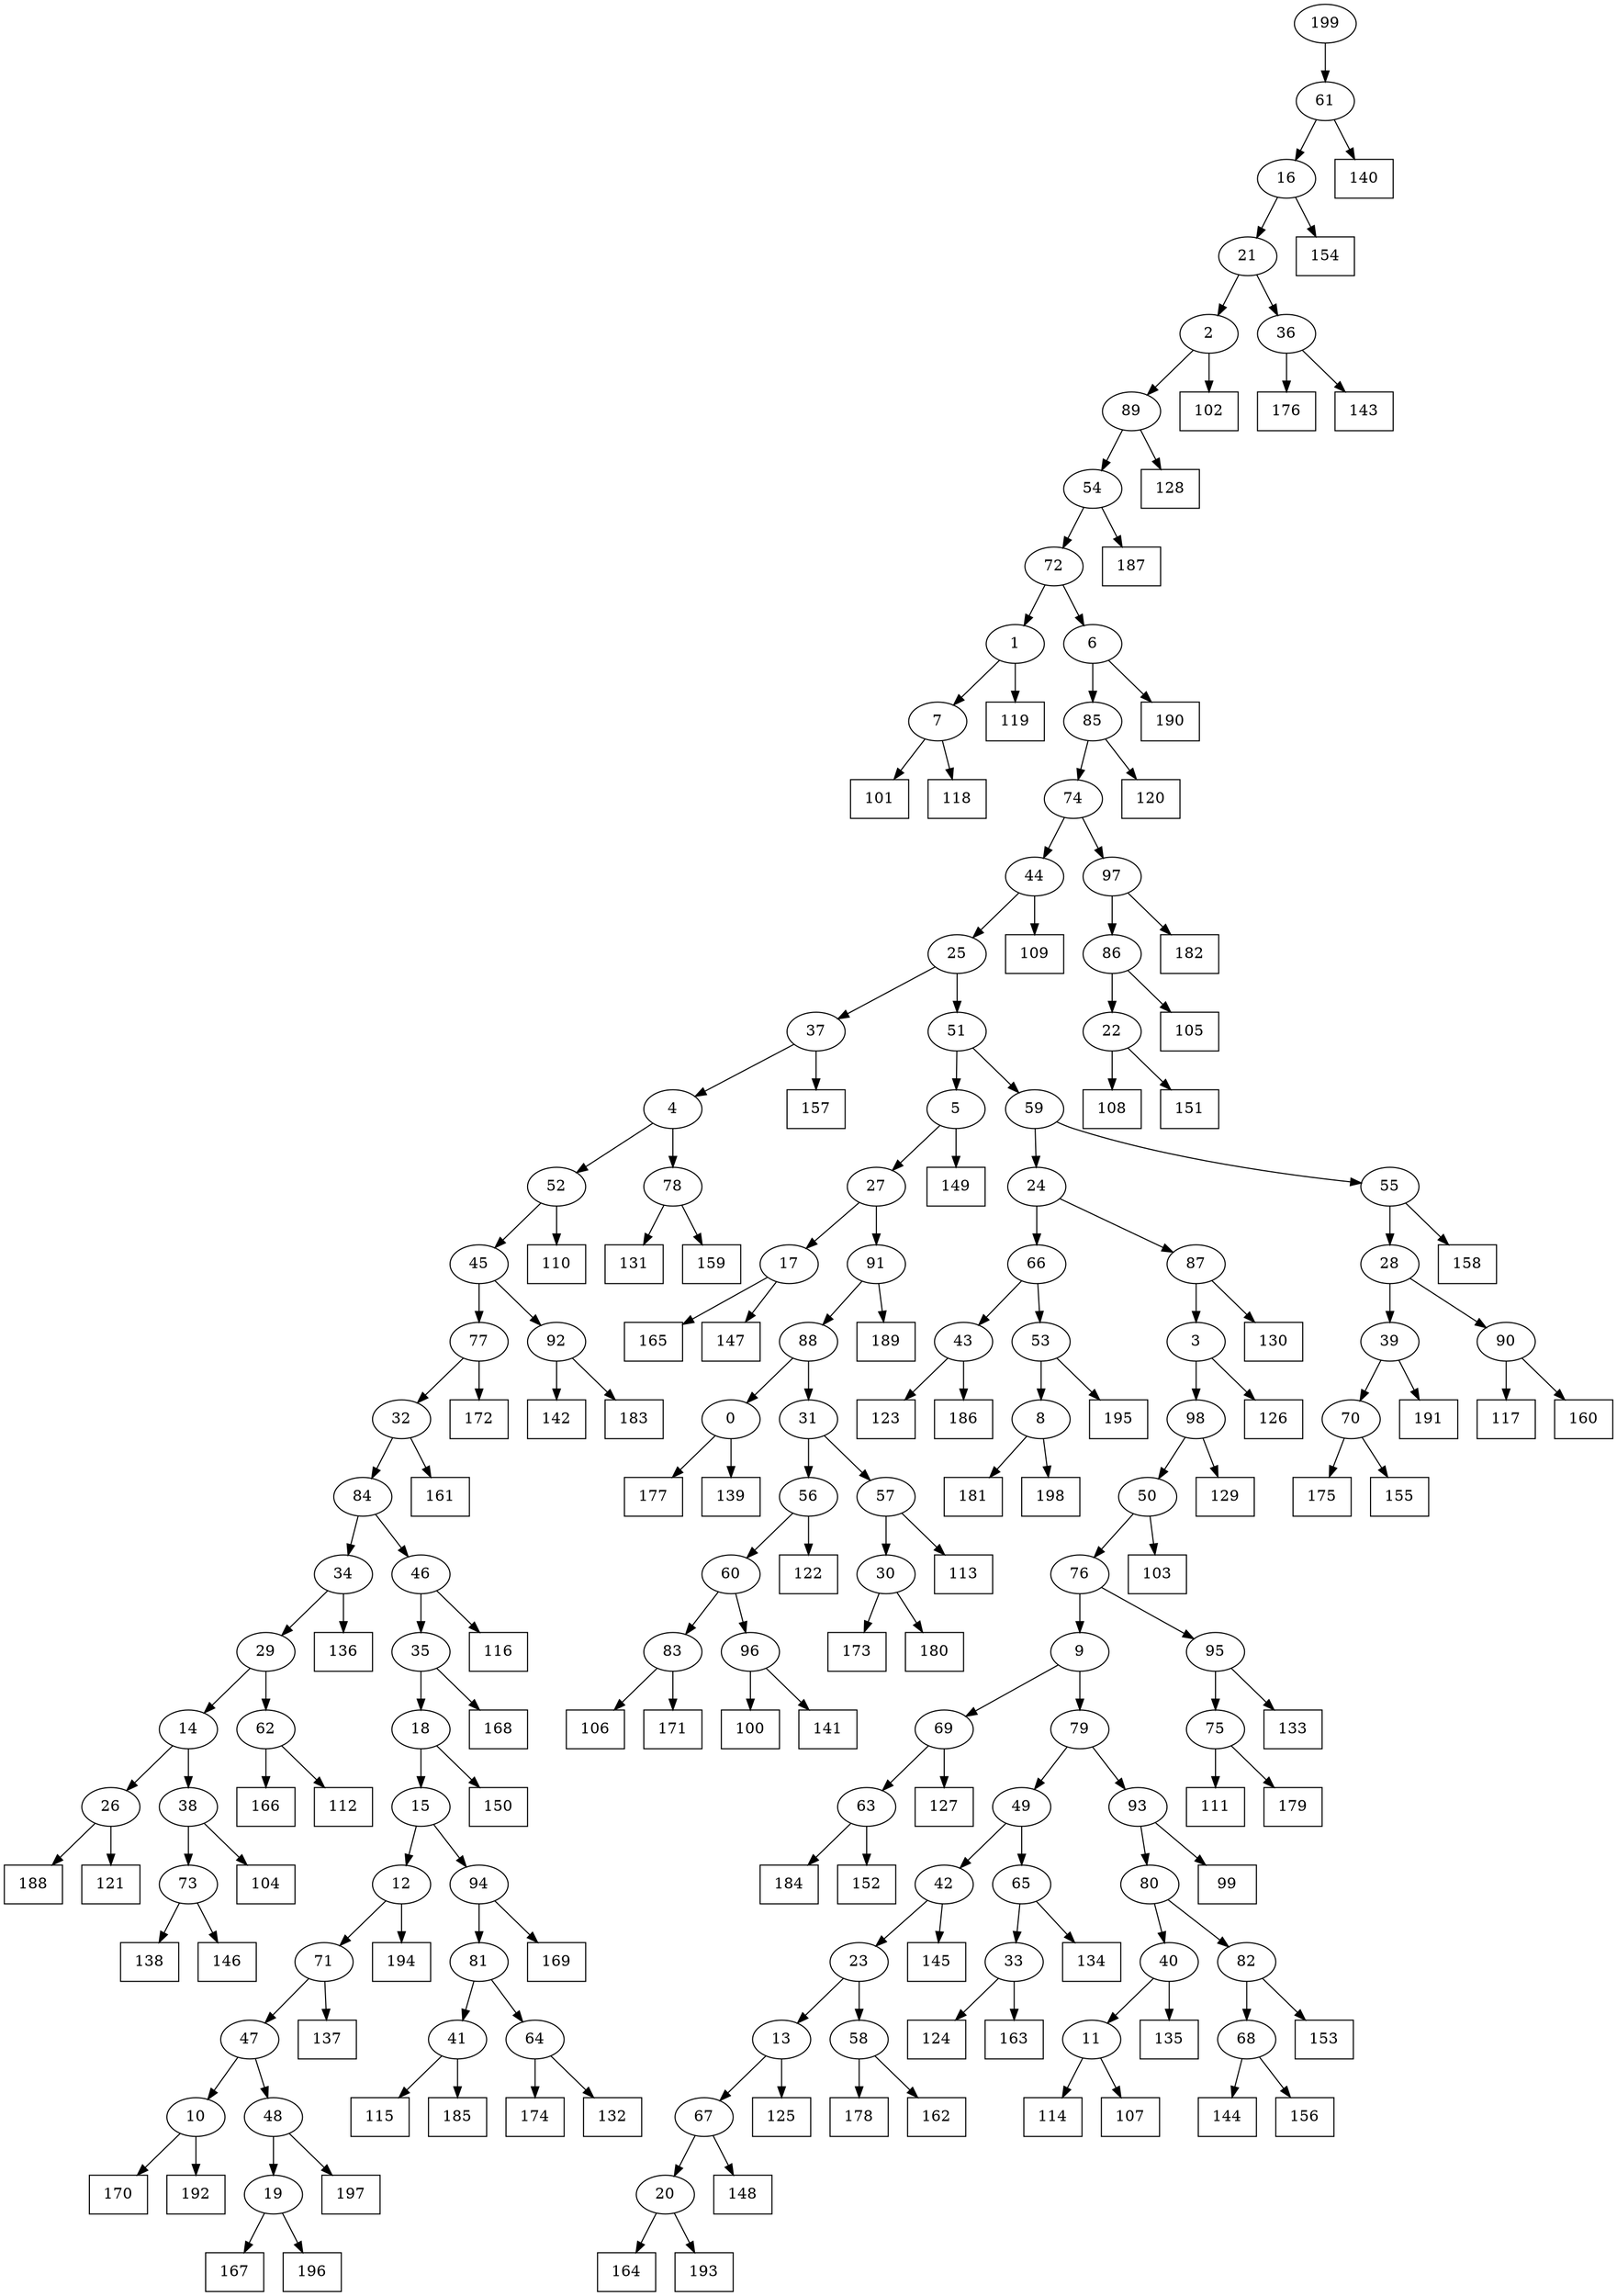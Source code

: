 digraph G {
0[label="0"];
1[label="1"];
2[label="2"];
3[label="3"];
4[label="4"];
5[label="5"];
6[label="6"];
7[label="7"];
8[label="8"];
9[label="9"];
10[label="10"];
11[label="11"];
12[label="12"];
13[label="13"];
14[label="14"];
15[label="15"];
16[label="16"];
17[label="17"];
18[label="18"];
19[label="19"];
20[label="20"];
21[label="21"];
22[label="22"];
23[label="23"];
24[label="24"];
25[label="25"];
26[label="26"];
27[label="27"];
28[label="28"];
29[label="29"];
30[label="30"];
31[label="31"];
32[label="32"];
33[label="33"];
34[label="34"];
35[label="35"];
36[label="36"];
37[label="37"];
38[label="38"];
39[label="39"];
40[label="40"];
41[label="41"];
42[label="42"];
43[label="43"];
44[label="44"];
45[label="45"];
46[label="46"];
47[label="47"];
48[label="48"];
49[label="49"];
50[label="50"];
51[label="51"];
52[label="52"];
53[label="53"];
54[label="54"];
55[label="55"];
56[label="56"];
57[label="57"];
58[label="58"];
59[label="59"];
60[label="60"];
61[label="61"];
62[label="62"];
63[label="63"];
64[label="64"];
65[label="65"];
66[label="66"];
67[label="67"];
68[label="68"];
69[label="69"];
70[label="70"];
71[label="71"];
72[label="72"];
73[label="73"];
74[label="74"];
75[label="75"];
76[label="76"];
77[label="77"];
78[label="78"];
79[label="79"];
80[label="80"];
81[label="81"];
82[label="82"];
83[label="83"];
84[label="84"];
85[label="85"];
86[label="86"];
87[label="87"];
88[label="88"];
89[label="89"];
90[label="90"];
91[label="91"];
92[label="92"];
93[label="93"];
94[label="94"];
95[label="95"];
96[label="96"];
97[label="97"];
98[label="98"];
99[shape=box,label="130"];
100[shape=box,label="110"];
101[shape=box,label="142"];
102[shape=box,label="127"];
103[shape=box,label="167"];
104[shape=box,label="176"];
105[shape=box,label="177"];
106[shape=box,label="181"];
107[shape=box,label="153"];
108[shape=box,label="137"];
109[shape=box,label="114"];
110[shape=box,label="158"];
111[shape=box,label="104"];
112[shape=box,label="184"];
113[shape=box,label="138"];
114[shape=box,label="178"];
115[shape=box,label="166"];
116[shape=box,label="183"];
117[shape=box,label="129"];
118[shape=box,label="165"];
119[shape=box,label="194"];
120[shape=box,label="161"];
121[shape=box,label="100"];
122[shape=box,label="119"];
123[shape=box,label="113"];
124[shape=box,label="164"];
125[shape=box,label="123"];
126[shape=box,label="144"];
127[shape=box,label="197"];
128[shape=box,label="175"];
129[shape=box,label="147"];
130[shape=box,label="155"];
131[shape=box,label="193"];
132[shape=box,label="109"];
133[shape=box,label="173"];
134[shape=box,label="189"];
135[shape=box,label="131"];
136[shape=box,label="128"];
137[shape=box,label="150"];
138[shape=box,label="115"];
139[shape=box,label="149"];
140[shape=box,label="148"];
141[shape=box,label="154"];
142[shape=box,label="135"];
143[shape=box,label="156"];
144[shape=box,label="101"];
145[shape=box,label="196"];
146[shape=box,label="180"];
147[shape=box,label="125"];
148[shape=box,label="108"];
149[shape=box,label="120"];
150[shape=box,label="157"];
151[shape=box,label="182"];
152[shape=box,label="126"];
153[shape=box,label="134"];
154[shape=box,label="117"];
155[shape=box,label="107"];
156[shape=box,label="136"];
157[shape=box,label="170"];
158[shape=box,label="159"];
159[shape=box,label="102"];
160[shape=box,label="160"];
161[shape=box,label="162"];
162[shape=box,label="152"];
163[shape=box,label="103"];
164[shape=box,label="195"];
165[shape=box,label="99"];
166[shape=box,label="188"];
167[shape=box,label="118"];
168[shape=box,label="124"];
169[shape=box,label="111"];
170[shape=box,label="172"];
171[shape=box,label="168"];
172[shape=box,label="106"];
173[shape=box,label="112"];
174[shape=box,label="179"];
175[shape=box,label="139"];
176[shape=box,label="121"];
177[shape=box,label="146"];
178[shape=box,label="151"];
179[shape=box,label="174"];
180[shape=box,label="187"];
181[shape=box,label="198"];
182[shape=box,label="192"];
183[shape=box,label="191"];
184[shape=box,label="132"];
185[shape=box,label="186"];
186[shape=box,label="122"];
187[shape=box,label="133"];
188[shape=box,label="141"];
189[shape=box,label="190"];
190[shape=box,label="105"];
191[shape=box,label="169"];
192[shape=box,label="171"];
193[shape=box,label="185"];
194[shape=box,label="163"];
195[shape=box,label="145"];
196[shape=box,label="116"];
197[shape=box,label="140"];
198[shape=box,label="143"];
199[label="199"];
8->181 ;
64->179 ;
35->18 ;
82->107 ;
25->51 ;
71->108 ;
54->180 ;
10->157 ;
2->159 ;
48->127 ;
20->124 ;
78->135 ;
10->182 ;
65->153 ;
67->140 ;
3->152 ;
33->194 ;
42->195 ;
96->188 ;
41->193 ;
33->168 ;
87->99 ;
67->20 ;
34->156 ;
68->126 ;
37->150 ;
57->123 ;
65->33 ;
73->177 ;
75->174 ;
7->144 ;
43->185 ;
86->190 ;
26->166 ;
77->170 ;
9->79 ;
14->38 ;
72->6 ;
83->192 ;
13->67 ;
44->132 ;
78->158 ;
85->149 ;
62->115 ;
0->175 ;
15->12 ;
64->184 ;
38->73 ;
83->172 ;
89->136 ;
18->15 ;
51->59 ;
21->2 ;
20->131 ;
53->164 ;
59->55 ;
47->10 ;
93->80 ;
80->82 ;
79->49 ;
87->3 ;
6->189 ;
69->102 ;
43->125 ;
74->97 ;
48->19 ;
28->39 ;
90->154 ;
94->81 ;
29->14 ;
77->32 ;
32->84 ;
80->40 ;
40->142 ;
36->198 ;
39->183 ;
85->74 ;
61->197 ;
59->24 ;
46->196 ;
17->129 ;
3->98 ;
98->117 ;
12->71 ;
4->52 ;
0->105 ;
19->103 ;
45->92 ;
92->116 ;
13->147 ;
66->53 ;
95->187 ;
97->151 ;
22->178 ;
58->161 ;
18->137 ;
45->77 ;
30->133 ;
81->64 ;
81->41 ;
11->155 ;
7->167 ;
76->9 ;
9->69 ;
16->21 ;
21->36 ;
91->134 ;
41->138 ;
35->171 ;
199->61 ;
61->16 ;
92->101 ;
82->68 ;
68->143 ;
12->119 ;
79->93 ;
39->70 ;
70->130 ;
14->26 ;
26->176 ;
19->145 ;
98->50 ;
50->163 ;
17->118 ;
96->121 ;
29->62 ;
62->173 ;
24->87 ;
15->94 ;
94->191 ;
54->72 ;
56->186 ;
23->13 ;
97->86 ;
95->75 ;
4->78 ;
76->95 ;
32->120 ;
53->8 ;
8->106 ;
1->122 ;
60->83 ;
63->162 ;
27->17 ;
90->160 ;
52->45 ;
88->31 ;
49->65 ;
5->27 ;
27->91 ;
50->76 ;
44->25 ;
2->89 ;
89->54 ;
37->4 ;
72->1 ;
1->7 ;
70->128 ;
86->22 ;
22->148 ;
6->85 ;
24->66 ;
66->43 ;
51->5 ;
55->28 ;
28->90 ;
73->113 ;
60->96 ;
55->110 ;
69->63 ;
63->112 ;
91->88 ;
88->0 ;
25->37 ;
84->34 ;
34->29 ;
93->165 ;
49->42 ;
42->23 ;
36->104 ;
40->11 ;
11->109 ;
5->139 ;
31->57 ;
52->100 ;
57->30 ;
30->146 ;
16->141 ;
23->58 ;
58->114 ;
38->111 ;
71->47 ;
47->48 ;
74->44 ;
31->56 ;
56->60 ;
75->169 ;
84->46 ;
46->35 ;
}
